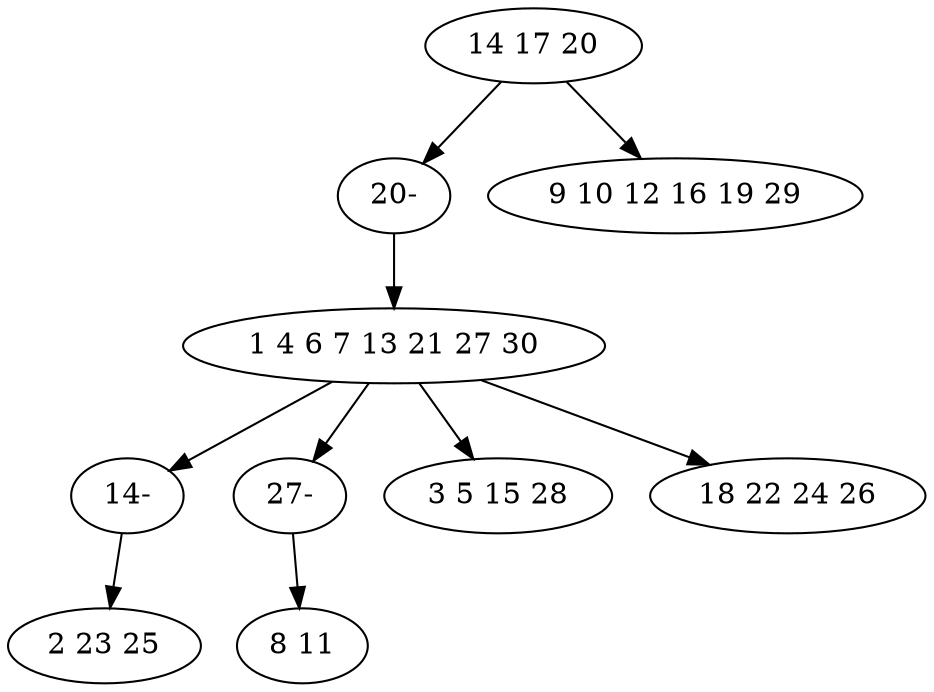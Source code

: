 digraph true_tree {
	"0" -> "8"
	"1" -> "7"
	"0" -> "3"
	"1" -> "9"
	"1" -> "5"
	"1" -> "6"
	"7" -> "2"
	"8" -> "1"
	"9" -> "4"
	"0" [label="14 17 20"];
	"1" [label="1 4 6 7 13 21 27 30"];
	"2" [label="2 23 25"];
	"3" [label="9 10 12 16 19 29"];
	"4" [label="8 11"];
	"5" [label="3 5 15 28"];
	"6" [label="18 22 24 26"];
	"7" [label="14-"];
	"8" [label="20-"];
	"9" [label="27-"];
}
